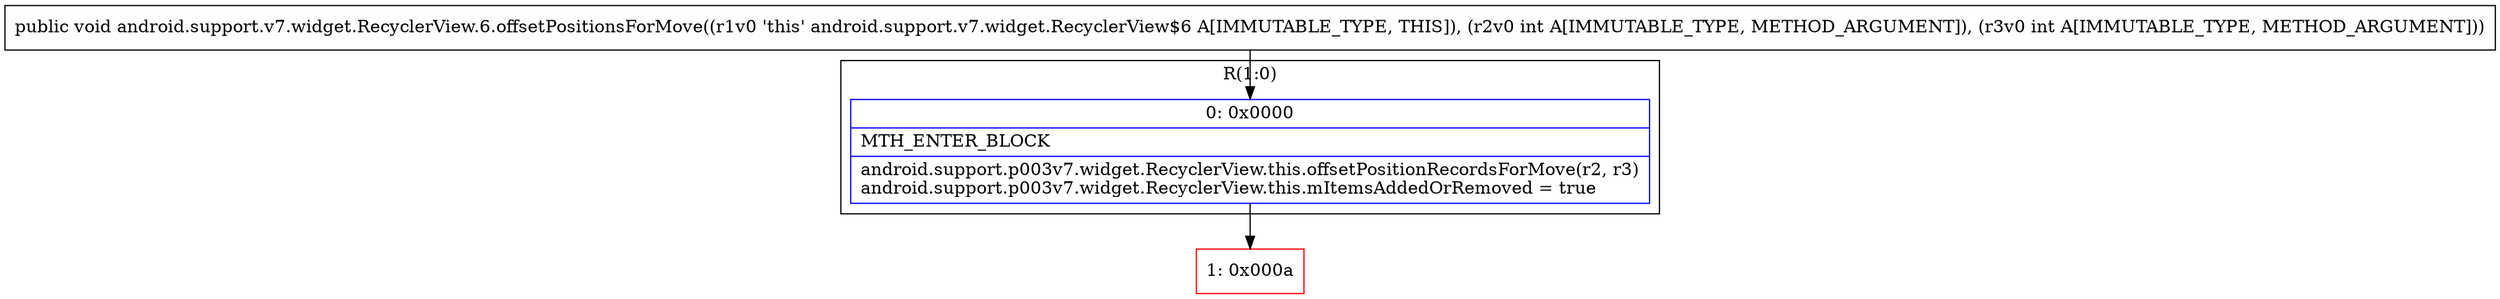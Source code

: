 digraph "CFG forandroid.support.v7.widget.RecyclerView.6.offsetPositionsForMove(II)V" {
subgraph cluster_Region_621144277 {
label = "R(1:0)";
node [shape=record,color=blue];
Node_0 [shape=record,label="{0\:\ 0x0000|MTH_ENTER_BLOCK\l|android.support.p003v7.widget.RecyclerView.this.offsetPositionRecordsForMove(r2, r3)\landroid.support.p003v7.widget.RecyclerView.this.mItemsAddedOrRemoved = true\l}"];
}
Node_1 [shape=record,color=red,label="{1\:\ 0x000a}"];
MethodNode[shape=record,label="{public void android.support.v7.widget.RecyclerView.6.offsetPositionsForMove((r1v0 'this' android.support.v7.widget.RecyclerView$6 A[IMMUTABLE_TYPE, THIS]), (r2v0 int A[IMMUTABLE_TYPE, METHOD_ARGUMENT]), (r3v0 int A[IMMUTABLE_TYPE, METHOD_ARGUMENT])) }"];
MethodNode -> Node_0;
Node_0 -> Node_1;
}

